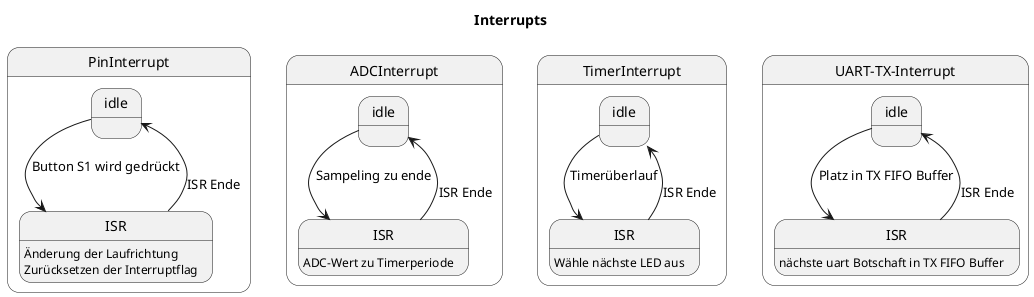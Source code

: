 @startuml
Title Interrupts
state "PinInterrupt" as p{
    state "idle" as idle_pin
    state "ISR" as isr_pin
    isr_pin: Änderung der Laufrichtung
    isr_pin: Zurücksetzen der Interruptflag
    idle_pin --> isr_pin : Button S1 wird gedrückt\n
    
    isr_pin --> idle_pin : \nISR Ende
}
state "ADCInterrupt" as a{
    state "idle" as idle_adc
    state "ISR" as isr_adc
    isr_adc : ADC-Wert zu Timerperiode 
    idle_adc --> isr_adc : Sampeling zu ende\n
    isr_adc --> idle_adc : \nISR Ende
}

p -right[hidden]-> a
state "TimerInterrupt" as t{
    state "idle" as idle_t
    state "ISR" as isr_t
    isr_t : Wähle nächste LED aus
    idle_t --> isr_t : Timerüberlauf\n
    isr_t --> idle_t : \nISR Ende

}
state "UART-TX-Interrupt" as u{
    state "idle" as idle_u
    state "ISR" as isr_u
    isr_u : nächste uart Botschaft in TX FIFO Buffer
    idle_u --> isr_u : Platz in TX FIFO Buffer\n
    isr_u --> idle_u : \nISR Ende
    
}
t-right[hidden]->u
@enduml